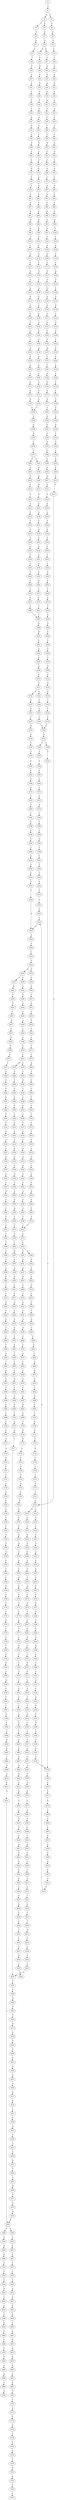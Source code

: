 strict digraph  {
	S0 -> S1 [ label = A ];
	S1 -> S2 [ label = G ];
	S1 -> S3 [ label = A ];
	S2 -> S4 [ label = C ];
	S2 -> S5 [ label = T ];
	S3 -> S6 [ label = C ];
	S4 -> S7 [ label = A ];
	S5 -> S8 [ label = A ];
	S6 -> S9 [ label = A ];
	S7 -> S10 [ label = G ];
	S8 -> S11 [ label = G ];
	S9 -> S12 [ label = G ];
	S10 -> S13 [ label = A ];
	S10 -> S14 [ label = G ];
	S11 -> S15 [ label = C ];
	S12 -> S16 [ label = C ];
	S13 -> S17 [ label = T ];
	S14 -> S18 [ label = T ];
	S15 -> S19 [ label = T ];
	S16 -> S20 [ label = T ];
	S17 -> S21 [ label = A ];
	S18 -> S22 [ label = G ];
	S19 -> S23 [ label = C ];
	S20 -> S24 [ label = A ];
	S21 -> S25 [ label = A ];
	S22 -> S26 [ label = C ];
	S23 -> S27 [ label = C ];
	S24 -> S28 [ label = C ];
	S25 -> S29 [ label = A ];
	S26 -> S30 [ label = A ];
	S27 -> S31 [ label = A ];
	S28 -> S32 [ label = G ];
	S29 -> S33 [ label = A ];
	S30 -> S34 [ label = C ];
	S31 -> S35 [ label = C ];
	S32 -> S36 [ label = A ];
	S33 -> S37 [ label = A ];
	S34 -> S38 [ label = G ];
	S35 -> S39 [ label = C ];
	S36 -> S40 [ label = G ];
	S37 -> S41 [ label = C ];
	S38 -> S42 [ label = C ];
	S39 -> S43 [ label = G ];
	S40 -> S44 [ label = A ];
	S41 -> S45 [ label = T ];
	S42 -> S46 [ label = G ];
	S43 -> S47 [ label = G ];
	S44 -> S48 [ label = A ];
	S45 -> S49 [ label = T ];
	S46 -> S50 [ label = G ];
	S47 -> S51 [ label = A ];
	S48 -> S52 [ label = C ];
	S49 -> S53 [ label = T ];
	S50 -> S54 [ label = T ];
	S51 -> S55 [ label = C ];
	S52 -> S56 [ label = T ];
	S53 -> S57 [ label = G ];
	S54 -> S58 [ label = G ];
	S55 -> S59 [ label = G ];
	S56 -> S60 [ label = G ];
	S57 -> S61 [ label = C ];
	S58 -> S62 [ label = C ];
	S59 -> S63 [ label = T ];
	S60 -> S64 [ label = G ];
	S61 -> S65 [ label = C ];
	S62 -> S66 [ label = C ];
	S63 -> S67 [ label = C ];
	S64 -> S68 [ label = C ];
	S65 -> S69 [ label = G ];
	S66 -> S70 [ label = G ];
	S67 -> S71 [ label = G ];
	S68 -> S72 [ label = G ];
	S69 -> S73 [ label = T ];
	S70 -> S74 [ label = C ];
	S71 -> S75 [ label = T ];
	S72 -> S76 [ label = C ];
	S73 -> S77 [ label = A ];
	S74 -> S78 [ label = A ];
	S75 -> S79 [ label = G ];
	S76 -> S80 [ label = A ];
	S77 -> S81 [ label = G ];
	S78 -> S82 [ label = A ];
	S79 -> S83 [ label = A ];
	S80 -> S84 [ label = G ];
	S81 -> S85 [ label = C ];
	S82 -> S86 [ label = C ];
	S83 -> S87 [ label = C ];
	S84 -> S88 [ label = C ];
	S85 -> S89 [ label = C ];
	S86 -> S90 [ label = C ];
	S87 -> S91 [ label = C ];
	S88 -> S92 [ label = G ];
	S89 -> S93 [ label = G ];
	S90 -> S94 [ label = A ];
	S91 -> S95 [ label = G ];
	S92 -> S96 [ label = G ];
	S93 -> S97 [ label = G ];
	S94 -> S98 [ label = G ];
	S95 -> S99 [ label = G ];
	S96 -> S100 [ label = G ];
	S97 -> S101 [ label = T ];
	S98 -> S102 [ label = T ];
	S99 -> S103 [ label = T ];
	S100 -> S104 [ label = T ];
	S101 -> S105 [ label = G ];
	S102 -> S106 [ label = C ];
	S103 -> S107 [ label = C ];
	S104 -> S108 [ label = G ];
	S105 -> S109 [ label = A ];
	S106 -> S110 [ label = G ];
	S107 -> S111 [ label = G ];
	S108 -> S112 [ label = C ];
	S109 -> S113 [ label = C ];
	S110 -> S114 [ label = C ];
	S111 -> S115 [ label = C ];
	S112 -> S116 [ label = C ];
	S113 -> S117 [ label = G ];
	S114 -> S118 [ label = G ];
	S115 -> S119 [ label = G ];
	S116 -> S120 [ label = G ];
	S117 -> S121 [ label = T ];
	S118 -> S122 [ label = C ];
	S119 -> S123 [ label = T ];
	S120 -> S124 [ label = C ];
	S121 -> S125 [ label = G ];
	S122 -> S126 [ label = A ];
	S123 -> S127 [ label = A ];
	S124 -> S128 [ label = C ];
	S125 -> S129 [ label = G ];
	S126 -> S130 [ label = G ];
	S127 -> S131 [ label = G ];
	S128 -> S132 [ label = G ];
	S129 -> S133 [ label = G ];
	S130 -> S134 [ label = C ];
	S131 -> S135 [ label = C ];
	S132 -> S136 [ label = G ];
	S133 -> S137 [ label = T ];
	S134 -> S138 [ label = C ];
	S135 -> S139 [ label = C ];
	S136 -> S140 [ label = T ];
	S137 -> S141 [ label = A ];
	S138 -> S142 [ label = G ];
	S139 -> S143 [ label = G ];
	S140 -> S144 [ label = G ];
	S141 -> S145 [ label = C ];
	S142 -> S146 [ label = G ];
	S143 -> S147 [ label = C ];
	S144 -> S148 [ label = G ];
	S145 -> S149 [ label = T ];
	S146 -> S150 [ label = T ];
	S147 -> S151 [ label = T ];
	S148 -> S152 [ label = T ];
	S149 -> S153 [ label = A ];
	S150 -> S154 [ label = G ];
	S151 -> S155 [ label = G ];
	S152 -> S156 [ label = G ];
	S153 -> S157 [ label = T ];
	S154 -> S158 [ label = G ];
	S155 -> S159 [ label = G ];
	S156 -> S160 [ label = G ];
	S157 -> S161 [ label = T ];
	S158 -> S162 [ label = A ];
	S159 -> S163 [ label = A ];
	S160 -> S164 [ label = A ];
	S161 -> S165 [ label = G ];
	S162 -> S166 [ label = A ];
	S163 -> S167 [ label = A ];
	S164 -> S168 [ label = A ];
	S165 -> S169 [ label = G ];
	S166 -> S170 [ label = G ];
	S167 -> S171 [ label = G ];
	S168 -> S172 [ label = C ];
	S169 -> S173 [ label = A ];
	S170 -> S174 [ label = A ];
	S171 -> S175 [ label = A ];
	S172 -> S176 [ label = C ];
	S173 -> S177 [ label = A ];
	S174 -> S178 [ label = A ];
	S175 -> S179 [ label = A ];
	S176 -> S180 [ label = T ];
	S177 -> S181 [ label = C ];
	S178 -> S182 [ label = C ];
	S179 -> S182 [ label = C ];
	S180 -> S183 [ label = C ];
	S181 -> S184 [ label = G ];
	S182 -> S185 [ label = G ];
	S183 -> S186 [ label = G ];
	S184 -> S187 [ label = G ];
	S185 -> S188 [ label = G ];
	S186 -> S189 [ label = G ];
	S187 -> S190 [ label = T ];
	S188 -> S191 [ label = C ];
	S189 -> S192 [ label = C ];
	S190 -> S193 [ label = A ];
	S191 -> S194 [ label = A ];
	S192 -> S195 [ label = A ];
	S193 -> S196 [ label = C ];
	S194 -> S197 [ label = C ];
	S195 -> S198 [ label = C ];
	S196 -> S199 [ label = G ];
	S197 -> S200 [ label = C ];
	S197 -> S201 [ label = T ];
	S198 -> S202 [ label = G ];
	S199 -> S203 [ label = A ];
	S200 -> S204 [ label = G ];
	S201 -> S205 [ label = G ];
	S202 -> S206 [ label = C ];
	S203 -> S207 [ label = A ];
	S204 -> S208 [ label = G ];
	S205 -> S209 [ label = G ];
	S206 -> S210 [ label = G ];
	S207 -> S211 [ label = G ];
	S208 -> S212 [ label = G ];
	S209 -> S213 [ label = G ];
	S210 -> S214 [ label = C ];
	S211 -> S215 [ label = A ];
	S212 -> S216 [ label = A ];
	S213 -> S217 [ label = A ];
	S214 -> S218 [ label = G ];
	S215 -> S219 [ label = A ];
	S216 -> S220 [ label = A ];
	S217 -> S221 [ label = A ];
	S218 -> S222 [ label = C ];
	S218 -> S223 [ label = G ];
	S219 -> S224 [ label = G ];
	S220 -> S225 [ label = T ];
	S221 -> S226 [ label = C ];
	S222 -> S227 [ label = G ];
	S223 -> S228 [ label = C ];
	S224 -> S229 [ label = T ];
	S225 -> S230 [ label = T ];
	S226 -> S231 [ label = T ];
	S227 -> S232 [ label = T ];
	S228 -> S233 [ label = T ];
	S229 -> S234 [ label = G ];
	S230 -> S235 [ label = G ];
	S231 -> S236 [ label = G ];
	S232 -> S237 [ label = C ];
	S233 -> S238 [ label = G ];
	S234 -> S239 [ label = T ];
	S235 -> S240 [ label = A ];
	S236 -> S241 [ label = G ];
	S237 -> S242 [ label = G ];
	S238 -> S243 [ label = G ];
	S239 -> S244 [ label = C ];
	S240 -> S245 [ label = A ];
	S241 -> S246 [ label = A ];
	S242 -> S247 [ label = A ];
	S243 -> S248 [ label = A ];
	S244 -> S249 [ label = C ];
	S245 -> S250 [ label = C ];
	S246 -> S251 [ label = C ];
	S247 -> S252 [ label = C ];
	S248 -> S253 [ label = A ];
	S249 -> S254 [ label = T ];
	S250 -> S255 [ label = C ];
	S251 -> S256 [ label = C ];
	S252 -> S257 [ label = G ];
	S253 -> S258 [ label = T ];
	S254 -> S259 [ label = G ];
	S255 -> S260 [ label = C ];
	S256 -> S261 [ label = C ];
	S257 -> S262 [ label = C ];
	S258 -> S263 [ label = G ];
	S259 -> S264 [ label = G ];
	S260 -> S265 [ label = G ];
	S261 -> S266 [ label = G ];
	S262 -> S267 [ label = G ];
	S263 -> S268 [ label = G ];
	S264 -> S269 [ label = C ];
	S265 -> S270 [ label = T ];
	S266 -> S271 [ label = T ];
	S267 -> S272 [ label = C ];
	S268 -> S273 [ label = G ];
	S269 -> S274 [ label = C ];
	S270 -> S275 [ label = C ];
	S271 -> S276 [ label = C ];
	S272 -> S277 [ label = C ];
	S273 -> S278 [ label = G ];
	S274 -> S279 [ label = T ];
	S275 -> S280 [ label = T ];
	S276 -> S281 [ label = T ];
	S277 -> S282 [ label = T ];
	S278 -> S283 [ label = T ];
	S279 -> S284 [ label = G ];
	S280 -> S285 [ label = C ];
	S281 -> S285 [ label = C ];
	S282 -> S286 [ label = C ];
	S283 -> S287 [ label = C ];
	S284 -> S288 [ label = G ];
	S285 -> S289 [ label = G ];
	S286 -> S290 [ label = G ];
	S287 -> S291 [ label = C ];
	S288 -> S292 [ label = G ];
	S289 -> S293 [ label = G ];
	S290 -> S294 [ label = G ];
	S291 -> S295 [ label = G ];
	S292 -> S296 [ label = T ];
	S293 -> S297 [ label = C ];
	S294 -> S298 [ label = G ];
	S295 -> S299 [ label = C ];
	S296 -> S300 [ label = C ];
	S297 -> S301 [ label = A ];
	S298 -> S302 [ label = C ];
	S299 -> S303 [ label = C ];
	S300 -> S304 [ label = C ];
	S301 -> S305 [ label = C ];
	S302 -> S306 [ label = T ];
	S303 -> S307 [ label = G ];
	S304 -> S308 [ label = C ];
	S305 -> S309 [ label = C ];
	S306 -> S310 [ label = C ];
	S307 -> S311 [ label = G ];
	S308 -> S312 [ label = G ];
	S309 -> S313 [ label = G ];
	S310 -> S314 [ label = A ];
	S311 -> S315 [ label = A ];
	S312 -> S316 [ label = A ];
	S313 -> S317 [ label = A ];
	S314 -> S318 [ label = C ];
	S315 -> S319 [ label = A ];
	S316 -> S320 [ label = G ];
	S317 -> S321 [ label = G ];
	S317 -> S322 [ label = A ];
	S318 -> S323 [ label = G ];
	S319 -> S324 [ label = C ];
	S320 -> S325 [ label = T ];
	S321 -> S326 [ label = T ];
	S322 -> S327 [ label = T ];
	S323 -> S328 [ label = T ];
	S324 -> S329 [ label = T ];
	S325 -> S330 [ label = C ];
	S326 -> S331 [ label = C ];
	S327 -> S332 [ label = G ];
	S328 -> S333 [ label = C ];
	S329 -> S334 [ label = G ];
	S330 -> S335 [ label = C ];
	S331 -> S336 [ label = C ];
	S332 -> S337 [ label = T ];
	S333 -> S338 [ label = C ];
	S334 -> S339 [ label = C ];
	S335 -> S340 [ label = A ];
	S336 -> S340 [ label = A ];
	S337 -> S341 [ label = A ];
	S338 -> S342 [ label = A ];
	S339 -> S343 [ label = A ];
	S340 -> S344 [ label = G ];
	S341 -> S345 [ label = G ];
	S342 -> S346 [ label = G ];
	S343 -> S347 [ label = A ];
	S344 -> S348 [ label = T ];
	S344 -> S349 [ label = C ];
	S345 -> S350 [ label = T ];
	S346 -> S351 [ label = C ];
	S347 -> S352 [ label = C ];
	S348 -> S353 [ label = A ];
	S349 -> S354 [ label = T ];
	S350 -> S355 [ label = T ];
	S351 -> S356 [ label = T ];
	S352 -> S357 [ label = C ];
	S353 -> S358 [ label = G ];
	S354 -> S359 [ label = T ];
	S355 -> S360 [ label = T ];
	S356 -> S359 [ label = T ];
	S357 -> S361 [ label = A ];
	S358 -> S362 [ label = G ];
	S359 -> S363 [ label = C ];
	S360 -> S364 [ label = C ];
	S361 -> S365 [ label = G ];
	S362 -> S366 [ label = G ];
	S363 -> S367 [ label = A ];
	S364 -> S368 [ label = A ];
	S365 -> S369 [ label = A ];
	S366 -> S370 [ label = T ];
	S367 -> S371 [ label = C ];
	S368 -> S372 [ label = C ];
	S369 -> S373 [ label = A ];
	S370 -> S374 [ label = C ];
	S371 -> S375 [ label = G ];
	S372 -> S376 [ label = T ];
	S373 -> S377 [ label = C ];
	S374 -> S378 [ label = A ];
	S375 -> S379 [ label = C ];
	S376 -> S380 [ label = C ];
	S377 -> S381 [ label = A ];
	S378 -> S382 [ label = C ];
	S379 -> S383 [ label = C ];
	S380 -> S384 [ label = C ];
	S381 -> S385 [ label = G ];
	S382 -> S386 [ label = T ];
	S383 -> S387 [ label = C ];
	S384 -> S388 [ label = T ];
	S385 -> S389 [ label = C ];
	S386 -> S390 [ label = C ];
	S387 -> S391 [ label = T ];
	S388 -> S392 [ label = T ];
	S389 -> S393 [ label = C ];
	S390 -> S394 [ label = G ];
	S391 -> S395 [ label = T ];
	S392 -> S396 [ label = T ];
	S393 -> S397 [ label = G ];
	S394 -> S398 [ label = C ];
	S395 -> S399 [ label = C ];
	S396 -> S400 [ label = C ];
	S397 -> S401 [ label = T ];
	S398 -> S402 [ label = T ];
	S399 -> S403 [ label = A ];
	S400 -> S404 [ label = A ];
	S401 -> S405 [ label = C ];
	S402 -> S406 [ label = T ];
	S403 -> S407 [ label = T ];
	S404 -> S408 [ label = T ];
	S405 -> S409 [ label = C ];
	S406 -> S410 [ label = C ];
	S407 -> S411 [ label = C ];
	S408 -> S412 [ label = C ];
	S409 -> S413 [ label = T ];
	S410 -> S414 [ label = A ];
	S411 -> S415 [ label = C ];
	S412 -> S416 [ label = C ];
	S413 -> S417 [ label = C ];
	S414 -> S418 [ label = T ];
	S415 -> S419 [ label = A ];
	S416 -> S420 [ label = A ];
	S417 -> S421 [ label = T ];
	S418 -> S422 [ label = C ];
	S419 -> S423 [ label = G ];
	S420 -> S423 [ label = G ];
	S421 -> S424 [ label = G ];
	S422 -> S425 [ label = C ];
	S423 -> S426 [ label = A ];
	S424 -> S427 [ label = T ];
	S425 -> S419 [ label = A ];
	S426 -> S428 [ label = A ];
	S427 -> S429 [ label = C ];
	S428 -> S430 [ label = C ];
	S429 -> S431 [ label = G ];
	S430 -> S432 [ label = C ];
	S431 -> S433 [ label = T ];
	S432 -> S434 [ label = A ];
	S432 -> S435 [ label = G ];
	S433 -> S436 [ label = G ];
	S434 -> S437 [ label = G ];
	S434 -> S438 [ label = C ];
	S435 -> S439 [ label = G ];
	S436 -> S440 [ label = G ];
	S437 -> S441 [ label = A ];
	S438 -> S442 [ label = C ];
	S439 -> S443 [ label = A ];
	S440 -> S444 [ label = T ];
	S441 -> S445 [ label = C ];
	S442 -> S446 [ label = A ];
	S443 -> S447 [ label = C ];
	S444 -> S448 [ label = A ];
	S445 -> S449 [ label = T ];
	S446 -> S450 [ label = C ];
	S447 -> S451 [ label = G ];
	S448 -> S452 [ label = C ];
	S449 -> S453 [ label = C ];
	S450 -> S454 [ label = C ];
	S451 -> S455 [ label = C ];
	S452 -> S456 [ label = C ];
	S453 -> S457 [ label = C ];
	S454 -> S458 [ label = C ];
	S455 -> S459 [ label = C ];
	S456 -> S460 [ label = G ];
	S457 -> S461 [ label = C ];
	S458 -> S462 [ label = C ];
	S459 -> S463 [ label = C ];
	S460 -> S464 [ label = G ];
	S461 -> S465 [ label = A ];
	S462 -> S466 [ label = T ];
	S463 -> S467 [ label = A ];
	S464 -> S468 [ label = T ];
	S465 -> S469 [ label = T ];
	S466 -> S470 [ label = T ];
	S467 -> S471 [ label = T ];
	S468 -> S472 [ label = G ];
	S469 -> S473 [ label = C ];
	S470 -> S474 [ label = C ];
	S471 -> S475 [ label = C ];
	S472 -> S476 [ label = G ];
	S473 -> S477 [ label = T ];
	S474 -> S478 [ label = C ];
	S474 -> S479 [ label = G ];
	S475 -> S480 [ label = G ];
	S476 -> S481 [ label = T ];
	S477 -> S482 [ label = G ];
	S478 -> S483 [ label = T ];
	S479 -> S484 [ label = A ];
	S480 -> S485 [ label = T ];
	S481 -> S486 [ label = T ];
	S482 -> S487 [ label = C ];
	S483 -> S488 [ label = G ];
	S484 -> S489 [ label = T ];
	S485 -> S490 [ label = C ];
	S486 -> S491 [ label = A ];
	S487 -> S492 [ label = C ];
	S488 -> S493 [ label = T ];
	S489 -> S494 [ label = C ];
	S490 -> S495 [ label = C ];
	S491 -> S496 [ label = G ];
	S492 -> S497 [ label = A ];
	S493 -> S498 [ label = C ];
	S494 -> S499 [ label = G ];
	S495 -> S500 [ label = T ];
	S496 -> S501 [ label = A ];
	S497 -> S502 [ label = G ];
	S498 -> S503 [ label = C ];
	S499 -> S504 [ label = T ];
	S500 -> S505 [ label = C ];
	S501 -> S506 [ label = A ];
	S502 -> S507 [ label = T ];
	S503 -> S508 [ label = T ];
	S504 -> S509 [ label = T ];
	S505 -> S510 [ label = T ];
	S506 -> S511 [ label = G ];
	S507 -> S512 [ label = C ];
	S508 -> S513 [ label = T ];
	S509 -> S514 [ label = T ];
	S510 -> S515 [ label = T ];
	S511 -> S516 [ label = G ];
	S512 -> S517 [ label = G ];
	S513 -> S518 [ label = G ];
	S514 -> S519 [ label = G ];
	S515 -> S520 [ label = C ];
	S516 -> S521 [ label = G ];
	S517 -> S522 [ label = T ];
	S518 -> S523 [ label = T ];
	S519 -> S524 [ label = T ];
	S520 -> S525 [ label = T ];
	S521 -> S526 [ label = G ];
	S522 -> S527 [ label = A ];
	S523 -> S528 [ label = A ];
	S524 -> S529 [ label = A ];
	S525 -> S530 [ label = C ];
	S526 -> S531 [ label = G ];
	S527 -> S532 [ label = A ];
	S528 -> S533 [ label = G ];
	S529 -> S534 [ label = G ];
	S530 -> S535 [ label = G ];
	S531 -> S536 [ label = T ];
	S532 -> S537 [ label = G ];
	S533 -> S538 [ label = G ];
	S534 -> S539 [ label = G ];
	S535 -> S540 [ label = G ];
	S536 -> S541 [ label = C ];
	S537 -> S542 [ label = A ];
	S538 -> S543 [ label = A ];
	S539 -> S544 [ label = A ];
	S540 -> S545 [ label = A ];
	S541 -> S546 [ label = C ];
	S542 -> S547 [ label = C ];
	S543 -> S548 [ label = G ];
	S544 -> S549 [ label = A ];
	S545 -> S550 [ label = G ];
	S546 -> S551 [ label = G ];
	S547 -> S552 [ label = G ];
	S548 -> S553 [ label = A ];
	S549 -> S554 [ label = A ];
	S550 -> S555 [ label = A ];
	S551 -> S556 [ label = T ];
	S552 -> S557 [ label = G ];
	S553 -> S558 [ label = G ];
	S554 -> S559 [ label = G ];
	S555 -> S560 [ label = G ];
	S556 -> S561 [ label = C ];
	S557 -> S562 [ label = C ];
	S558 -> S563 [ label = G ];
	S559 -> S564 [ label = G ];
	S560 -> S565 [ label = G ];
	S561 -> S566 [ label = G ];
	S562 -> S567 [ label = T ];
	S563 -> S568 [ label = T ];
	S564 -> S569 [ label = T ];
	S565 -> S570 [ label = T ];
	S566 -> S571 [ label = G ];
	S567 -> S572 [ label = C ];
	S568 -> S573 [ label = C ];
	S569 -> S574 [ label = C ];
	S570 -> S573 [ label = C ];
	S571 -> S575 [ label = A ];
	S572 -> S576 [ label = T ];
	S573 -> S577 [ label = C ];
	S574 -> S578 [ label = C ];
	S575 -> S579 [ label = A ];
	S576 -> S580 [ label = C ];
	S577 -> S581 [ label = C ];
	S578 -> S582 [ label = C ];
	S579 -> S583 [ label = C ];
	S580 -> S584 [ label = G ];
	S581 -> S585 [ label = A ];
	S581 -> S586 [ label = G ];
	S582 -> S587 [ label = G ];
	S583 -> S588 [ label = A ];
	S583 -> S589 [ label = T ];
	S584 -> S590 [ label = A ];
	S585 -> S591 [ label = G ];
	S586 -> S592 [ label = G ];
	S587 -> S593 [ label = A ];
	S588 -> S594 [ label = G ];
	S589 -> S595 [ label = A ];
	S590 -> S596 [ label = A ];
	S591 -> S597 [ label = A ];
	S592 -> S598 [ label = A ];
	S593 -> S599 [ label = A ];
	S594 -> S600 [ label = G ];
	S595 -> S601 [ label = C ];
	S596 -> S602 [ label = G ];
	S597 -> S603 [ label = G ];
	S598 -> S604 [ label = G ];
	S599 -> S605 [ label = G ];
	S600 -> S606 [ label = A ];
	S601 -> S607 [ label = A ];
	S602 -> S608 [ label = T ];
	S603 -> S609 [ label = C ];
	S604 -> S610 [ label = G ];
	S605 -> S611 [ label = T ];
	S606 -> S612 [ label = A ];
	S607 -> S613 [ label = A ];
	S608 -> S614 [ label = C ];
	S609 -> S615 [ label = C ];
	S610 -> S616 [ label = C ];
	S611 -> S617 [ label = C ];
	S612 -> S618 [ label = T ];
	S613 -> S619 [ label = C ];
	S614 -> S620 [ label = G ];
	S615 -> S621 [ label = A ];
	S616 -> S622 [ label = G ];
	S617 -> S623 [ label = G ];
	S618 -> S624 [ label = A ];
	S619 -> S625 [ label = G ];
	S620 -> S626 [ label = C ];
	S621 -> S627 [ label = C ];
	S622 -> S628 [ label = T ];
	S623 -> S629 [ label = A ];
	S624 -> S630 [ label = G ];
	S625 -> S631 [ label = A ];
	S626 -> S632 [ label = G ];
	S627 -> S633 [ label = G ];
	S628 -> S634 [ label = G ];
	S629 -> S635 [ label = G ];
	S630 -> S636 [ label = T ];
	S631 -> S637 [ label = A ];
	S632 -> S638 [ label = G ];
	S633 -> S639 [ label = G ];
	S634 -> S640 [ label = G ];
	S635 -> S641 [ label = G ];
	S636 -> S642 [ label = C ];
	S637 -> S643 [ label = A ];
	S638 -> S644 [ label = C ];
	S639 -> S645 [ label = T ];
	S640 -> S646 [ label = T ];
	S641 -> S647 [ label = T ];
	S642 -> S648 [ label = T ];
	S643 -> S649 [ label = A ];
	S644 -> S650 [ label = T ];
	S645 -> S651 [ label = T ];
	S646 -> S652 [ label = A ];
	S647 -> S653 [ label = A ];
	S648 -> S654 [ label = C ];
	S649 -> S655 [ label = C ];
	S650 -> S656 [ label = A ];
	S651 -> S657 [ label = A ];
	S652 -> S658 [ label = T ];
	S653 -> S659 [ label = T ];
	S654 -> S660 [ label = T ];
	S655 -> S661 [ label = A ];
	S656 -> S662 [ label = T ];
	S657 -> S663 [ label = C ];
	S658 -> S664 [ label = G ];
	S659 -> S665 [ label = A ];
	S660 -> S666 [ label = C ];
	S661 -> S667 [ label = G ];
	S662 -> S668 [ label = A ];
	S663 -> S669 [ label = T ];
	S664 -> S670 [ label = A ];
	S665 -> S671 [ label = A ];
	S666 -> S672 [ label = T ];
	S667 -> S673 [ label = A ];
	S668 -> S674 [ label = G ];
	S669 -> S675 [ label = G ];
	S670 -> S676 [ label = G ];
	S671 -> S677 [ label = G ];
	S672 -> S678 [ label = G ];
	S673 -> S679 [ label = A ];
	S674 -> S680 [ label = T ];
	S675 -> S681 [ label = C ];
	S676 -> S682 [ label = C ];
	S677 -> S683 [ label = T ];
	S678 -> S684 [ label = A ];
	S679 -> S685 [ label = G ];
	S680 -> S686 [ label = A ];
	S681 -> S687 [ label = A ];
	S682 -> S688 [ label = G ];
	S683 -> S689 [ label = C ];
	S684 -> S690 [ label = G ];
	S685 -> S691 [ label = G ];
	S686 -> S692 [ label = G ];
	S687 -> S693 [ label = G ];
	S688 -> S694 [ label = G ];
	S689 -> S695 [ label = G ];
	S690 -> S696 [ label = T ];
	S691 -> S697 [ label = G ];
	S692 -> S698 [ label = C ];
	S693 -> S699 [ label = A ];
	S694 -> S700 [ label = T ];
	S695 -> S701 [ label = T ];
	S696 -> S702 [ label = A ];
	S697 -> S703 [ label = G ];
	S698 -> S704 [ label = C ];
	S699 -> S705 [ label = C ];
	S700 -> S706 [ label = C ];
	S701 -> S707 [ label = G ];
	S703 -> S708 [ label = T ];
	S704 -> S709 [ label = G ];
	S705 -> S710 [ label = G ];
	S706 -> S711 [ label = G ];
	S707 -> S712 [ label = G ];
	S708 -> S713 [ label = C ];
	S709 -> S714 [ label = A ];
	S710 -> S715 [ label = G ];
	S711 -> S716 [ label = C ];
	S712 -> S717 [ label = T ];
	S713 -> S718 [ label = T ];
	S714 -> S719 [ label = A ];
	S715 -> S720 [ label = A ];
	S716 -> S721 [ label = A ];
	S717 -> S448 [ label = A ];
	S718 -> S722 [ label = C ];
	S719 -> S723 [ label = A ];
	S720 -> S724 [ label = C ];
	S721 -> S725 [ label = C ];
	S722 -> S726 [ label = T ];
	S723 -> S727 [ label = C ];
	S724 -> S728 [ label = A ];
	S725 -> S729 [ label = G ];
	S726 -> S730 [ label = C ];
	S727 -> S731 [ label = C ];
	S728 -> S732 [ label = C ];
	S729 -> S733 [ label = C ];
	S730 -> S734 [ label = G ];
	S731 -> S735 [ label = C ];
	S732 -> S736 [ label = A ];
	S733 -> S737 [ label = G ];
	S734 -> S738 [ label = T ];
	S735 -> S739 [ label = C ];
	S736 -> S740 [ label = C ];
	S737 -> S741 [ label = C ];
	S738 -> S742 [ label = G ];
	S739 -> S743 [ label = G ];
	S740 -> S744 [ label = C ];
	S741 -> S218 [ label = G ];
	S742 -> S745 [ label = G ];
	S743 -> S746 [ label = A ];
	S744 -> S747 [ label = T ];
	S745 -> S748 [ label = T ];
	S746 -> S749 [ label = C ];
	S747 -> S750 [ label = C ];
	S748 -> S751 [ label = A ];
	S749 -> S752 [ label = T ];
	S750 -> S753 [ label = T ];
	S752 -> S754 [ label = A ];
	S753 -> S755 [ label = A ];
	S754 -> S756 [ label = G ];
	S755 -> S757 [ label = G ];
	S756 -> S758 [ label = A ];
	S757 -> S759 [ label = A ];
	S758 -> S760 [ label = A ];
	S759 -> S761 [ label = A ];
	S760 -> S762 [ label = T ];
	S761 -> S763 [ label = C ];
	S762 -> S764 [ label = C ];
	S763 -> S765 [ label = G ];
	S764 -> S766 [ label = G ];
	S765 -> S767 [ label = A ];
	S766 -> S768 [ label = G ];
	S767 -> S769 [ label = G ];
	S768 -> S770 [ label = G ];
	S769 -> S771 [ label = G ];
	S770 -> S772 [ label = T ];
	S771 -> S773 [ label = T ];
	S772 -> S774 [ label = A ];
	S773 -> S775 [ label = G ];
	S774 -> S776 [ label = T ];
	S775 -> S777 [ label = T ];
	S776 -> S778 [ label = C ];
	S777 -> S779 [ label = C ];
	S778 -> S780 [ label = C ];
	S779 -> S781 [ label = C ];
	S780 -> S782 [ label = C ];
	S781 -> S783 [ label = C ];
	S782 -> S784 [ label = G ];
	S783 -> S785 [ label = T ];
	S784 -> S786 [ label = A ];
	S785 -> S787 [ label = G ];
	S786 -> S788 [ label = A ];
	S787 -> S789 [ label = T ];
	S788 -> S790 [ label = A ];
	S789 -> S791 [ label = C ];
	S790 -> S792 [ label = G ];
	S791 -> S793 [ label = C ];
	S792 -> S794 [ label = T ];
	S793 -> S795 [ label = T ];
	S794 -> S796 [ label = G ];
	S795 -> S797 [ label = A ];
	S796 -> S798 [ label = T ];
	S797 -> S799 [ label = C ];
	S798 -> S800 [ label = C ];
	S799 -> S801 [ label = T ];
	S800 -> S802 [ label = G ];
	S801 -> S803 [ label = A ];
	S802 -> S804 [ label = T ];
	S803 -> S805 [ label = C ];
	S804 -> S806 [ label = C ];
	S805 -> S807 [ label = C ];
	S806 -> S808 [ label = G ];
	S807 -> S809 [ label = A ];
	S808 -> S810 [ label = G ];
	S809 -> S811 [ label = G ];
	S810 -> S812 [ label = A ];
	S811 -> S813 [ label = G ];
	S812 -> S814 [ label = A ];
	S813 -> S815 [ label = A ];
	S814 -> S583 [ label = C ];
	S815 -> S816 [ label = G ];
	S816 -> S817 [ label = A ];
	S817 -> S818 [ label = G ];
	S818 -> S819 [ label = T ];
	S819 -> S820 [ label = C ];
	S820 -> S821 [ label = A ];
	S821 -> S822 [ label = G ];
	S822 -> S823 [ label = G ];
	S823 -> S824 [ label = A ];
	S824 -> S825 [ label = C ];
	S825 -> S826 [ label = C ];
	S826 -> S827 [ label = A ];
	S827 -> S828 [ label = G ];
	S828 -> S829 [ label = T ];
	S829 -> S830 [ label = C ];
	S830 -> S831 [ label = T ];
	S831 -> S832 [ label = C ];
	S832 -> S833 [ label = T ];
	S833 -> S834 [ label = G ];
	S834 -> S835 [ label = T ];
	S835 -> S836 [ label = A ];
}
